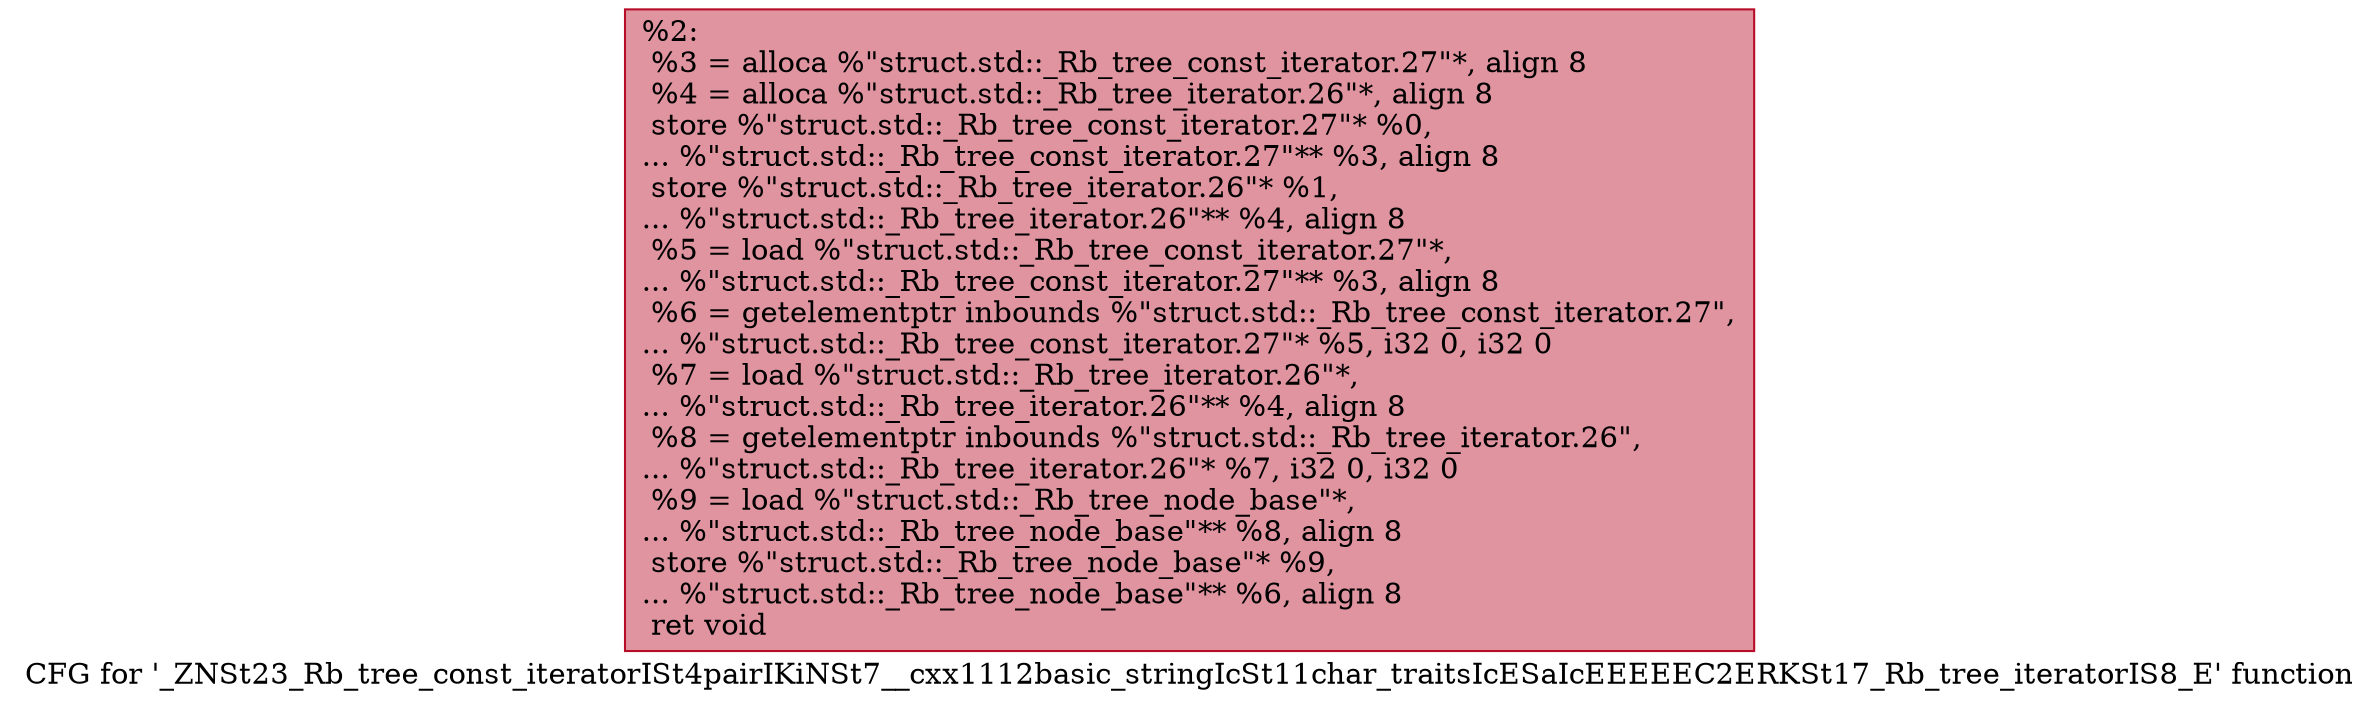 digraph "CFG for '_ZNSt23_Rb_tree_const_iteratorISt4pairIKiNSt7__cxx1112basic_stringIcSt11char_traitsIcESaIcEEEEEC2ERKSt17_Rb_tree_iteratorIS8_E' function" {
	label="CFG for '_ZNSt23_Rb_tree_const_iteratorISt4pairIKiNSt7__cxx1112basic_stringIcSt11char_traitsIcESaIcEEEEEC2ERKSt17_Rb_tree_iteratorIS8_E' function";

	Node0x55a84681d140 [shape=record,color="#b70d28ff", style=filled, fillcolor="#b70d2870",label="{%2:\l  %3 = alloca %\"struct.std::_Rb_tree_const_iterator.27\"*, align 8\l  %4 = alloca %\"struct.std::_Rb_tree_iterator.26\"*, align 8\l  store %\"struct.std::_Rb_tree_const_iterator.27\"* %0,\l... %\"struct.std::_Rb_tree_const_iterator.27\"** %3, align 8\l  store %\"struct.std::_Rb_tree_iterator.26\"* %1,\l... %\"struct.std::_Rb_tree_iterator.26\"** %4, align 8\l  %5 = load %\"struct.std::_Rb_tree_const_iterator.27\"*,\l... %\"struct.std::_Rb_tree_const_iterator.27\"** %3, align 8\l  %6 = getelementptr inbounds %\"struct.std::_Rb_tree_const_iterator.27\",\l... %\"struct.std::_Rb_tree_const_iterator.27\"* %5, i32 0, i32 0\l  %7 = load %\"struct.std::_Rb_tree_iterator.26\"*,\l... %\"struct.std::_Rb_tree_iterator.26\"** %4, align 8\l  %8 = getelementptr inbounds %\"struct.std::_Rb_tree_iterator.26\",\l... %\"struct.std::_Rb_tree_iterator.26\"* %7, i32 0, i32 0\l  %9 = load %\"struct.std::_Rb_tree_node_base\"*,\l... %\"struct.std::_Rb_tree_node_base\"** %8, align 8\l  store %\"struct.std::_Rb_tree_node_base\"* %9,\l... %\"struct.std::_Rb_tree_node_base\"** %6, align 8\l  ret void\l}"];
}
